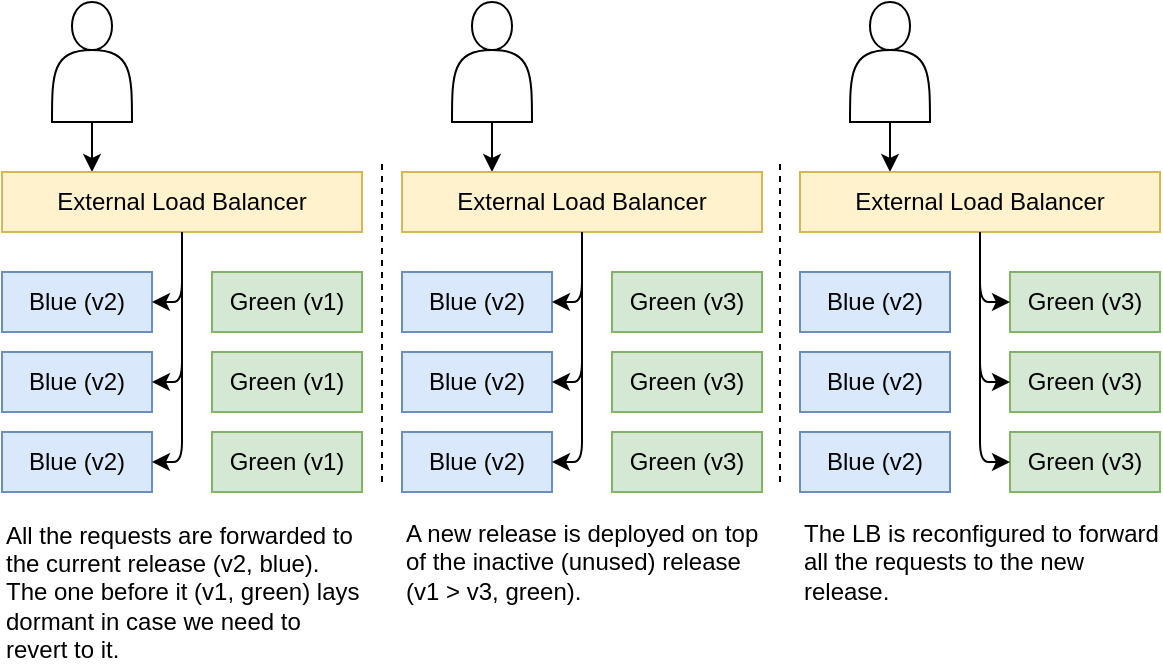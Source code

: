 <mxfile pages="1" version="11.2.3" type="device"><diagram id="KRm0tt6z543xYg5zOcwD" name="Page-1"><mxGraphModel dx="1147" dy="724" grid="1" gridSize="10" guides="1" tooltips="1" connect="1" arrows="1" fold="1" page="1" pageScale="1" pageWidth="850" pageHeight="1100" math="0" shadow="0"><root><mxCell id="0"/><mxCell id="1" parent="0"/><mxCell id="rLweVuyjbfKoWELMfHHj-3" value="" style="shape=actor;whiteSpace=wrap;html=1;" parent="1" vertex="1"><mxGeometry x="155" y="50" width="40" height="60" as="geometry"/></mxCell><mxCell id="rLweVuyjbfKoWELMfHHj-4" value="" style="endArrow=classic;html=1;exitX=0.5;exitY=1;exitDx=0;exitDy=0;entryX=0.25;entryY=0;entryDx=0;entryDy=0;" parent="1" source="rLweVuyjbfKoWELMfHHj-3" target="rLweVuyjbfKoWELMfHHj-6" edge="1"><mxGeometry width="50" height="50" relative="1" as="geometry"><mxPoint x="10" y="200" as="sourcePoint"/><mxPoint x="60" y="150" as="targetPoint"/></mxGeometry></mxCell><mxCell id="rLweVuyjbfKoWELMfHHj-6" value="External Load Balancer" style="rounded=0;whiteSpace=wrap;html=1;fillColor=#fff2cc;strokeColor=#d6b656;" parent="1" vertex="1"><mxGeometry x="130" y="135" width="180" height="30" as="geometry"/></mxCell><mxCell id="rLweVuyjbfKoWELMfHHj-8" value="Blue (v2)" style="rounded=0;whiteSpace=wrap;html=1;fillColor=#dae8fc;strokeColor=#6c8ebf;" parent="1" vertex="1"><mxGeometry x="130" y="185" width="75" height="30" as="geometry"/></mxCell><mxCell id="KMlO7DCFvOSCyMWPw7Zz-3" value="Blue (v2)" style="rounded=0;whiteSpace=wrap;html=1;fillColor=#dae8fc;strokeColor=#6c8ebf;" vertex="1" parent="1"><mxGeometry x="130" y="225" width="75" height="30" as="geometry"/></mxCell><mxCell id="KMlO7DCFvOSCyMWPw7Zz-5" value="Blue (v2)" style="rounded=0;whiteSpace=wrap;html=1;fillColor=#dae8fc;strokeColor=#6c8ebf;" vertex="1" parent="1"><mxGeometry x="130" y="265" width="75" height="30" as="geometry"/></mxCell><mxCell id="KMlO7DCFvOSCyMWPw7Zz-8" value="Green (v1)" style="rounded=0;whiteSpace=wrap;html=1;fillColor=#d5e8d4;strokeColor=#82b366;" vertex="1" parent="1"><mxGeometry x="235" y="185" width="75" height="30" as="geometry"/></mxCell><mxCell id="KMlO7DCFvOSCyMWPw7Zz-9" value="Green&amp;nbsp;(v1)" style="rounded=0;whiteSpace=wrap;html=1;fillColor=#d5e8d4;strokeColor=#82b366;" vertex="1" parent="1"><mxGeometry x="235" y="225" width="75" height="30" as="geometry"/></mxCell><mxCell id="KMlO7DCFvOSCyMWPw7Zz-10" value="Green&amp;nbsp;(v1)" style="rounded=0;whiteSpace=wrap;html=1;fillColor=#d5e8d4;strokeColor=#82b366;" vertex="1" parent="1"><mxGeometry x="235" y="265" width="75" height="30" as="geometry"/></mxCell><mxCell id="KMlO7DCFvOSCyMWPw7Zz-11" value="" style="endArrow=classic;html=1;exitX=0.5;exitY=1;exitDx=0;exitDy=0;entryX=1;entryY=0.5;entryDx=0;entryDy=0;" edge="1" parent="1" source="rLweVuyjbfKoWELMfHHj-6" target="rLweVuyjbfKoWELMfHHj-8"><mxGeometry width="50" height="50" relative="1" as="geometry"><mxPoint x="190" y="250" as="sourcePoint"/><mxPoint x="240" y="200" as="targetPoint"/><Array as="points"><mxPoint x="220" y="200"/></Array></mxGeometry></mxCell><mxCell id="KMlO7DCFvOSCyMWPw7Zz-12" value="" style="endArrow=classic;html=1;exitX=0.5;exitY=1;exitDx=0;exitDy=0;entryX=1;entryY=0.5;entryDx=0;entryDy=0;" edge="1" parent="1" source="rLweVuyjbfKoWELMfHHj-6" target="KMlO7DCFvOSCyMWPw7Zz-3"><mxGeometry width="50" height="50" relative="1" as="geometry"><mxPoint x="225" y="270" as="sourcePoint"/><mxPoint x="185" y="320" as="targetPoint"/><Array as="points"><mxPoint x="220" y="240"/></Array></mxGeometry></mxCell><mxCell id="KMlO7DCFvOSCyMWPw7Zz-13" value="" style="endArrow=classic;html=1;exitX=0.5;exitY=1;exitDx=0;exitDy=0;entryX=1;entryY=0.5;entryDx=0;entryDy=0;" edge="1" parent="1" source="rLweVuyjbfKoWELMfHHj-6" target="KMlO7DCFvOSCyMWPw7Zz-5"><mxGeometry width="50" height="50" relative="1" as="geometry"><mxPoint x="230" y="160" as="sourcePoint"/><mxPoint x="190" y="250" as="targetPoint"/><Array as="points"><mxPoint x="220" y="280"/></Array></mxGeometry></mxCell><mxCell id="KMlO7DCFvOSCyMWPw7Zz-14" value="All the requests are forwarded to the current release (v2, blue). The one before it (v1, green) lays dormant in case we need to revert to it." style="text;html=1;strokeColor=none;fillColor=none;align=left;verticalAlign=middle;whiteSpace=wrap;rounded=0;" vertex="1" parent="1"><mxGeometry x="130" y="310" width="180" height="70" as="geometry"/></mxCell><mxCell id="KMlO7DCFvOSCyMWPw7Zz-17" value="" style="shape=actor;whiteSpace=wrap;html=1;" vertex="1" parent="1"><mxGeometry x="355" y="50" width="40" height="60" as="geometry"/></mxCell><mxCell id="KMlO7DCFvOSCyMWPw7Zz-18" value="" style="endArrow=classic;html=1;exitX=0.5;exitY=1;exitDx=0;exitDy=0;entryX=0.25;entryY=0;entryDx=0;entryDy=0;" edge="1" parent="1" source="KMlO7DCFvOSCyMWPw7Zz-17" target="KMlO7DCFvOSCyMWPw7Zz-19"><mxGeometry width="50" height="50" relative="1" as="geometry"><mxPoint x="210" y="200" as="sourcePoint"/><mxPoint x="260" y="150" as="targetPoint"/></mxGeometry></mxCell><mxCell id="KMlO7DCFvOSCyMWPw7Zz-19" value="External Load Balancer" style="rounded=0;whiteSpace=wrap;html=1;fillColor=#fff2cc;strokeColor=#d6b656;" vertex="1" parent="1"><mxGeometry x="330" y="135" width="180" height="30" as="geometry"/></mxCell><mxCell id="KMlO7DCFvOSCyMWPw7Zz-20" value="Blue (v2)" style="rounded=0;whiteSpace=wrap;html=1;fillColor=#dae8fc;strokeColor=#6c8ebf;" vertex="1" parent="1"><mxGeometry x="330" y="185" width="75" height="30" as="geometry"/></mxCell><mxCell id="KMlO7DCFvOSCyMWPw7Zz-21" value="Blue (v2)" style="rounded=0;whiteSpace=wrap;html=1;fillColor=#dae8fc;strokeColor=#6c8ebf;" vertex="1" parent="1"><mxGeometry x="330" y="225" width="75" height="30" as="geometry"/></mxCell><mxCell id="KMlO7DCFvOSCyMWPw7Zz-22" value="Blue (v2)" style="rounded=0;whiteSpace=wrap;html=1;fillColor=#dae8fc;strokeColor=#6c8ebf;" vertex="1" parent="1"><mxGeometry x="330" y="265" width="75" height="30" as="geometry"/></mxCell><mxCell id="KMlO7DCFvOSCyMWPw7Zz-23" value="Green&amp;nbsp;(v3)" style="rounded=0;whiteSpace=wrap;html=1;fillColor=#d5e8d4;strokeColor=#82b366;" vertex="1" parent="1"><mxGeometry x="435" y="185" width="75" height="30" as="geometry"/></mxCell><mxCell id="KMlO7DCFvOSCyMWPw7Zz-24" value="Green&amp;nbsp;(v3)" style="rounded=0;whiteSpace=wrap;html=1;fillColor=#d5e8d4;strokeColor=#82b366;" vertex="1" parent="1"><mxGeometry x="435" y="225" width="75" height="30" as="geometry"/></mxCell><mxCell id="KMlO7DCFvOSCyMWPw7Zz-25" value="Green&amp;nbsp;(v3)" style="rounded=0;whiteSpace=wrap;html=1;fillColor=#d5e8d4;strokeColor=#82b366;" vertex="1" parent="1"><mxGeometry x="435" y="265" width="75" height="30" as="geometry"/></mxCell><mxCell id="KMlO7DCFvOSCyMWPw7Zz-26" value="" style="endArrow=classic;html=1;exitX=0.5;exitY=1;exitDx=0;exitDy=0;entryX=1;entryY=0.5;entryDx=0;entryDy=0;" edge="1" parent="1" source="KMlO7DCFvOSCyMWPw7Zz-19" target="KMlO7DCFvOSCyMWPw7Zz-20"><mxGeometry width="50" height="50" relative="1" as="geometry"><mxPoint x="390" y="250" as="sourcePoint"/><mxPoint x="440" y="200" as="targetPoint"/><Array as="points"><mxPoint x="420" y="200"/></Array></mxGeometry></mxCell><mxCell id="KMlO7DCFvOSCyMWPw7Zz-27" value="" style="endArrow=classic;html=1;exitX=0.5;exitY=1;exitDx=0;exitDy=0;entryX=1;entryY=0.5;entryDx=0;entryDy=0;" edge="1" parent="1" source="KMlO7DCFvOSCyMWPw7Zz-19" target="KMlO7DCFvOSCyMWPw7Zz-21"><mxGeometry width="50" height="50" relative="1" as="geometry"><mxPoint x="425" y="270" as="sourcePoint"/><mxPoint x="385" y="320" as="targetPoint"/><Array as="points"><mxPoint x="420" y="240"/></Array></mxGeometry></mxCell><mxCell id="KMlO7DCFvOSCyMWPw7Zz-28" value="" style="endArrow=classic;html=1;exitX=0.5;exitY=1;exitDx=0;exitDy=0;entryX=1;entryY=0.5;entryDx=0;entryDy=0;" edge="1" parent="1" source="KMlO7DCFvOSCyMWPw7Zz-19" target="KMlO7DCFvOSCyMWPw7Zz-22"><mxGeometry width="50" height="50" relative="1" as="geometry"><mxPoint x="430" y="160" as="sourcePoint"/><mxPoint x="390" y="250" as="targetPoint"/><Array as="points"><mxPoint x="420" y="280"/></Array></mxGeometry></mxCell><mxCell id="KMlO7DCFvOSCyMWPw7Zz-29" value="A new release is deployed on top of the inactive (unused) release (v1 &amp;gt; v3, green)." style="text;html=1;strokeColor=none;fillColor=none;align=left;verticalAlign=middle;whiteSpace=wrap;rounded=0;" vertex="1" parent="1"><mxGeometry x="330" y="310" width="180" height="40" as="geometry"/></mxCell><mxCell id="KMlO7DCFvOSCyMWPw7Zz-30" value="" style="endArrow=none;dashed=1;html=1;" edge="1" parent="1"><mxGeometry width="50" height="50" relative="1" as="geometry"><mxPoint x="320" y="290" as="sourcePoint"/><mxPoint x="320" y="130" as="targetPoint"/></mxGeometry></mxCell><mxCell id="KMlO7DCFvOSCyMWPw7Zz-31" value="" style="shape=actor;whiteSpace=wrap;html=1;" vertex="1" parent="1"><mxGeometry x="554" y="50" width="40" height="60" as="geometry"/></mxCell><mxCell id="KMlO7DCFvOSCyMWPw7Zz-32" value="" style="endArrow=classic;html=1;exitX=0.5;exitY=1;exitDx=0;exitDy=0;entryX=0.25;entryY=0;entryDx=0;entryDy=0;" edge="1" parent="1" source="KMlO7DCFvOSCyMWPw7Zz-31" target="KMlO7DCFvOSCyMWPw7Zz-33"><mxGeometry width="50" height="50" relative="1" as="geometry"><mxPoint x="409" y="200" as="sourcePoint"/><mxPoint x="459" y="150" as="targetPoint"/></mxGeometry></mxCell><mxCell id="KMlO7DCFvOSCyMWPw7Zz-33" value="External Load Balancer" style="rounded=0;whiteSpace=wrap;html=1;fillColor=#fff2cc;strokeColor=#d6b656;" vertex="1" parent="1"><mxGeometry x="529" y="135" width="180" height="30" as="geometry"/></mxCell><mxCell id="KMlO7DCFvOSCyMWPw7Zz-34" value="Blue (v2)" style="rounded=0;whiteSpace=wrap;html=1;fillColor=#dae8fc;strokeColor=#6c8ebf;" vertex="1" parent="1"><mxGeometry x="529" y="185" width="75" height="30" as="geometry"/></mxCell><mxCell id="KMlO7DCFvOSCyMWPw7Zz-35" value="Blue (v2)" style="rounded=0;whiteSpace=wrap;html=1;fillColor=#dae8fc;strokeColor=#6c8ebf;" vertex="1" parent="1"><mxGeometry x="529" y="225" width="75" height="30" as="geometry"/></mxCell><mxCell id="KMlO7DCFvOSCyMWPw7Zz-36" value="Blue (v2)" style="rounded=0;whiteSpace=wrap;html=1;fillColor=#dae8fc;strokeColor=#6c8ebf;" vertex="1" parent="1"><mxGeometry x="529" y="265" width="75" height="30" as="geometry"/></mxCell><mxCell id="KMlO7DCFvOSCyMWPw7Zz-37" value="Green&amp;nbsp;(v3)" style="rounded=0;whiteSpace=wrap;html=1;fillColor=#d5e8d4;strokeColor=#82b366;" vertex="1" parent="1"><mxGeometry x="634" y="185" width="75" height="30" as="geometry"/></mxCell><mxCell id="KMlO7DCFvOSCyMWPw7Zz-38" value="Green&amp;nbsp;(v3)" style="rounded=0;whiteSpace=wrap;html=1;fillColor=#d5e8d4;strokeColor=#82b366;" vertex="1" parent="1"><mxGeometry x="634" y="225" width="75" height="30" as="geometry"/></mxCell><mxCell id="KMlO7DCFvOSCyMWPw7Zz-39" value="Green&amp;nbsp;(v3)" style="rounded=0;whiteSpace=wrap;html=1;fillColor=#d5e8d4;strokeColor=#82b366;" vertex="1" parent="1"><mxGeometry x="634" y="265" width="75" height="30" as="geometry"/></mxCell><mxCell id="KMlO7DCFvOSCyMWPw7Zz-40" value="" style="endArrow=classic;html=1;exitX=0.5;exitY=1;exitDx=0;exitDy=0;entryX=0;entryY=0.5;entryDx=0;entryDy=0;" edge="1" parent="1" source="KMlO7DCFvOSCyMWPw7Zz-33" target="KMlO7DCFvOSCyMWPw7Zz-37"><mxGeometry width="50" height="50" relative="1" as="geometry"><mxPoint x="589" y="250" as="sourcePoint"/><mxPoint x="639" y="200" as="targetPoint"/><Array as="points"><mxPoint x="619" y="200"/></Array></mxGeometry></mxCell><mxCell id="KMlO7DCFvOSCyMWPw7Zz-41" value="" style="endArrow=classic;html=1;exitX=0.5;exitY=1;exitDx=0;exitDy=0;entryX=0;entryY=0.5;entryDx=0;entryDy=0;" edge="1" parent="1" source="KMlO7DCFvOSCyMWPw7Zz-33" target="KMlO7DCFvOSCyMWPw7Zz-38"><mxGeometry width="50" height="50" relative="1" as="geometry"><mxPoint x="624" y="270" as="sourcePoint"/><mxPoint x="584" y="320" as="targetPoint"/><Array as="points"><mxPoint x="619" y="240"/></Array></mxGeometry></mxCell><mxCell id="KMlO7DCFvOSCyMWPw7Zz-42" value="" style="endArrow=classic;html=1;exitX=0.5;exitY=1;exitDx=0;exitDy=0;entryX=0;entryY=0.5;entryDx=0;entryDy=0;" edge="1" parent="1" source="KMlO7DCFvOSCyMWPw7Zz-33" target="KMlO7DCFvOSCyMWPw7Zz-39"><mxGeometry width="50" height="50" relative="1" as="geometry"><mxPoint x="629" y="160" as="sourcePoint"/><mxPoint x="589" y="250" as="targetPoint"/><Array as="points"><mxPoint x="619" y="280"/></Array></mxGeometry></mxCell><mxCell id="KMlO7DCFvOSCyMWPw7Zz-43" value="The LB is reconfigured to forward all the requests to the new release." style="text;html=1;strokeColor=none;fillColor=none;align=left;verticalAlign=middle;whiteSpace=wrap;rounded=0;" vertex="1" parent="1"><mxGeometry x="529" y="310" width="180" height="40" as="geometry"/></mxCell><mxCell id="KMlO7DCFvOSCyMWPw7Zz-44" value="" style="endArrow=none;dashed=1;html=1;" edge="1" parent="1"><mxGeometry width="50" height="50" relative="1" as="geometry"><mxPoint x="519" y="290" as="sourcePoint"/><mxPoint x="519" y="130" as="targetPoint"/></mxGeometry></mxCell><mxCell id="KMlO7DCFvOSCyMWPw7Zz-45" value="" style="shape=image;html=1;verticalAlign=top;verticalLabelPosition=bottom;labelBackgroundColor=#ffffff;imageAspect=0;aspect=fixed;image=https://cdn2.iconfinder.com/data/icons/integers/60/number-one-128.png;align=left;" vertex="1" parent="1"><mxGeometry x="260" y="50" width="40" height="40" as="geometry"/></mxCell><mxCell id="KMlO7DCFvOSCyMWPw7Zz-46" value="" style="shape=image;html=1;verticalAlign=top;verticalLabelPosition=bottom;labelBackgroundColor=#ffffff;imageAspect=0;aspect=fixed;image=https://cdn2.iconfinder.com/data/icons/integers/60/number-two-128.png;align=left;" vertex="1" parent="1"><mxGeometry x="460" y="50" width="40" height="40" as="geometry"/></mxCell><mxCell id="KMlO7DCFvOSCyMWPw7Zz-47" value="" style="shape=image;html=1;verticalAlign=top;verticalLabelPosition=bottom;labelBackgroundColor=#ffffff;imageAspect=0;aspect=fixed;image=https://cdn2.iconfinder.com/data/icons/integers/60/number-three-128.png;align=left;" vertex="1" parent="1"><mxGeometry x="660" y="50" width="39" height="39" as="geometry"/></mxCell></root></mxGraphModel></diagram></mxfile>